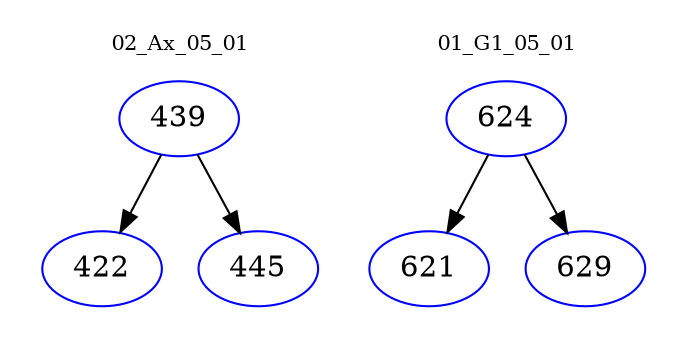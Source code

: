 digraph{
subgraph cluster_0 {
color = white
label = "02_Ax_05_01";
fontsize=10;
T0_439 [label="439", color="blue"]
T0_439 -> T0_422 [color="black"]
T0_422 [label="422", color="blue"]
T0_439 -> T0_445 [color="black"]
T0_445 [label="445", color="blue"]
}
subgraph cluster_1 {
color = white
label = "01_G1_05_01";
fontsize=10;
T1_624 [label="624", color="blue"]
T1_624 -> T1_621 [color="black"]
T1_621 [label="621", color="blue"]
T1_624 -> T1_629 [color="black"]
T1_629 [label="629", color="blue"]
}
}
